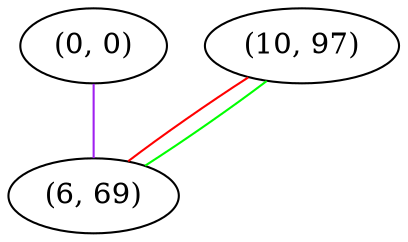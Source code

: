 graph "" {
"(0, 0)";
"(10, 97)";
"(6, 69)";
"(0, 0)" -- "(6, 69)"  [color=purple, key=0, weight=4];
"(10, 97)" -- "(6, 69)"  [color=red, key=0, weight=1];
"(10, 97)" -- "(6, 69)"  [color=green, key=1, weight=2];
}
